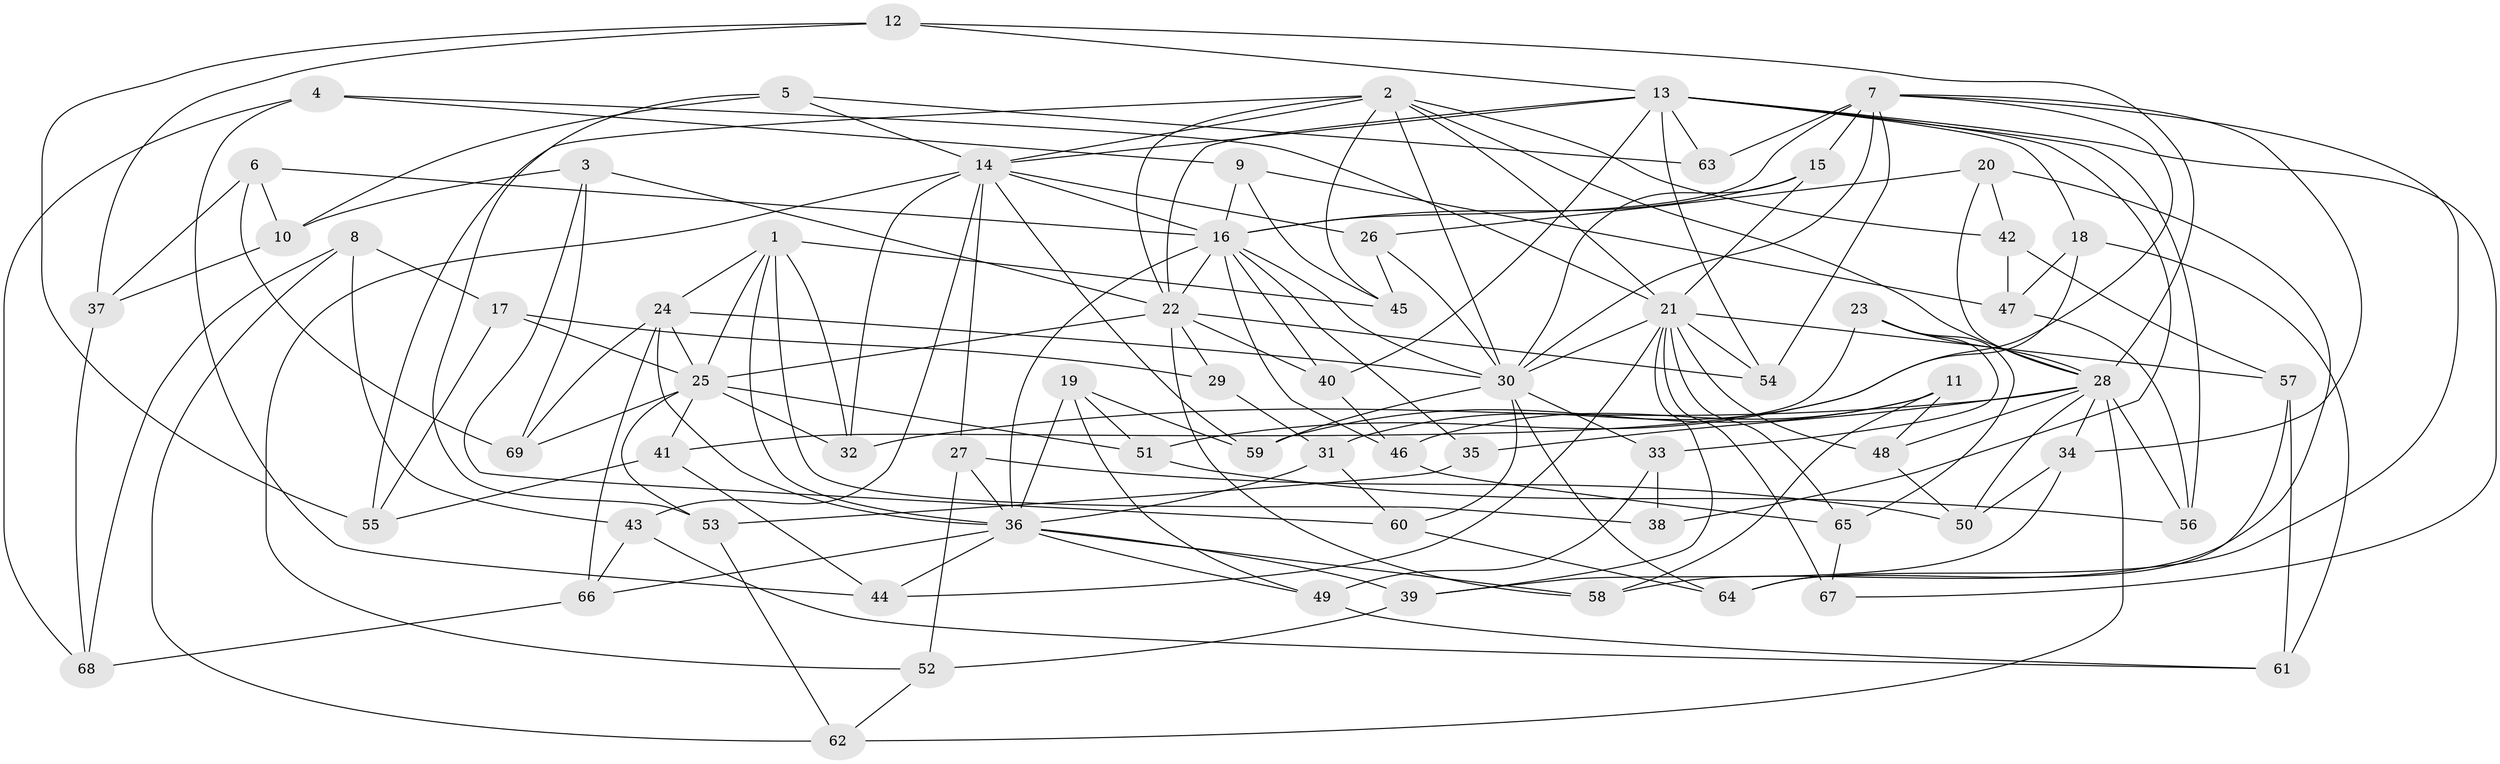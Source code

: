 // original degree distribution, {4: 1.0}
// Generated by graph-tools (version 1.1) at 2025/53/03/04/25 22:53:43]
// undirected, 69 vertices, 170 edges
graph export_dot {
  node [color=gray90,style=filled];
  1;
  2;
  3;
  4;
  5;
  6;
  7;
  8;
  9;
  10;
  11;
  12;
  13;
  14;
  15;
  16;
  17;
  18;
  19;
  20;
  21;
  22;
  23;
  24;
  25;
  26;
  27;
  28;
  29;
  30;
  31;
  32;
  33;
  34;
  35;
  36;
  37;
  38;
  39;
  40;
  41;
  42;
  43;
  44;
  45;
  46;
  47;
  48;
  49;
  50;
  51;
  52;
  53;
  54;
  55;
  56;
  57;
  58;
  59;
  60;
  61;
  62;
  63;
  64;
  65;
  66;
  67;
  68;
  69;
  1 -- 24 [weight=2.0];
  1 -- 25 [weight=1.0];
  1 -- 32 [weight=1.0];
  1 -- 36 [weight=1.0];
  1 -- 38 [weight=2.0];
  1 -- 45 [weight=1.0];
  2 -- 14 [weight=1.0];
  2 -- 21 [weight=1.0];
  2 -- 22 [weight=1.0];
  2 -- 28 [weight=1.0];
  2 -- 30 [weight=1.0];
  2 -- 42 [weight=1.0];
  2 -- 45 [weight=1.0];
  2 -- 55 [weight=1.0];
  3 -- 10 [weight=1.0];
  3 -- 22 [weight=1.0];
  3 -- 60 [weight=1.0];
  3 -- 69 [weight=1.0];
  4 -- 9 [weight=1.0];
  4 -- 21 [weight=1.0];
  4 -- 44 [weight=1.0];
  4 -- 68 [weight=1.0];
  5 -- 10 [weight=1.0];
  5 -- 14 [weight=1.0];
  5 -- 53 [weight=1.0];
  5 -- 63 [weight=1.0];
  6 -- 10 [weight=1.0];
  6 -- 16 [weight=1.0];
  6 -- 37 [weight=1.0];
  6 -- 69 [weight=1.0];
  7 -- 15 [weight=1.0];
  7 -- 16 [weight=1.0];
  7 -- 30 [weight=2.0];
  7 -- 34 [weight=1.0];
  7 -- 51 [weight=1.0];
  7 -- 54 [weight=1.0];
  7 -- 63 [weight=2.0];
  7 -- 64 [weight=1.0];
  8 -- 17 [weight=1.0];
  8 -- 43 [weight=1.0];
  8 -- 62 [weight=1.0];
  8 -- 68 [weight=1.0];
  9 -- 16 [weight=1.0];
  9 -- 45 [weight=1.0];
  9 -- 47 [weight=1.0];
  10 -- 37 [weight=1.0];
  11 -- 46 [weight=1.0];
  11 -- 48 [weight=1.0];
  11 -- 58 [weight=1.0];
  11 -- 59 [weight=1.0];
  12 -- 13 [weight=1.0];
  12 -- 28 [weight=1.0];
  12 -- 37 [weight=1.0];
  12 -- 55 [weight=1.0];
  13 -- 14 [weight=1.0];
  13 -- 18 [weight=1.0];
  13 -- 22 [weight=1.0];
  13 -- 38 [weight=1.0];
  13 -- 40 [weight=1.0];
  13 -- 54 [weight=1.0];
  13 -- 56 [weight=1.0];
  13 -- 63 [weight=1.0];
  13 -- 67 [weight=1.0];
  14 -- 16 [weight=1.0];
  14 -- 26 [weight=1.0];
  14 -- 27 [weight=1.0];
  14 -- 32 [weight=1.0];
  14 -- 43 [weight=1.0];
  14 -- 52 [weight=1.0];
  14 -- 59 [weight=1.0];
  15 -- 16 [weight=1.0];
  15 -- 21 [weight=1.0];
  15 -- 30 [weight=1.0];
  16 -- 22 [weight=1.0];
  16 -- 30 [weight=1.0];
  16 -- 35 [weight=1.0];
  16 -- 36 [weight=2.0];
  16 -- 40 [weight=1.0];
  16 -- 46 [weight=1.0];
  17 -- 25 [weight=1.0];
  17 -- 29 [weight=1.0];
  17 -- 55 [weight=1.0];
  18 -- 31 [weight=1.0];
  18 -- 47 [weight=1.0];
  18 -- 61 [weight=1.0];
  19 -- 36 [weight=1.0];
  19 -- 49 [weight=1.0];
  19 -- 51 [weight=1.0];
  19 -- 59 [weight=1.0];
  20 -- 26 [weight=1.0];
  20 -- 28 [weight=1.0];
  20 -- 42 [weight=1.0];
  20 -- 58 [weight=1.0];
  21 -- 30 [weight=1.0];
  21 -- 39 [weight=1.0];
  21 -- 44 [weight=1.0];
  21 -- 48 [weight=1.0];
  21 -- 54 [weight=1.0];
  21 -- 57 [weight=1.0];
  21 -- 65 [weight=1.0];
  21 -- 67 [weight=2.0];
  22 -- 25 [weight=1.0];
  22 -- 29 [weight=2.0];
  22 -- 40 [weight=1.0];
  22 -- 54 [weight=1.0];
  22 -- 58 [weight=1.0];
  23 -- 28 [weight=1.0];
  23 -- 33 [weight=1.0];
  23 -- 41 [weight=1.0];
  23 -- 65 [weight=1.0];
  24 -- 25 [weight=2.0];
  24 -- 30 [weight=1.0];
  24 -- 36 [weight=1.0];
  24 -- 66 [weight=1.0];
  24 -- 69 [weight=1.0];
  25 -- 32 [weight=1.0];
  25 -- 41 [weight=1.0];
  25 -- 51 [weight=1.0];
  25 -- 53 [weight=1.0];
  25 -- 69 [weight=1.0];
  26 -- 30 [weight=1.0];
  26 -- 45 [weight=1.0];
  27 -- 36 [weight=1.0];
  27 -- 50 [weight=1.0];
  27 -- 52 [weight=1.0];
  28 -- 32 [weight=1.0];
  28 -- 34 [weight=1.0];
  28 -- 35 [weight=2.0];
  28 -- 48 [weight=1.0];
  28 -- 50 [weight=1.0];
  28 -- 56 [weight=1.0];
  28 -- 62 [weight=1.0];
  29 -- 31 [weight=1.0];
  30 -- 33 [weight=1.0];
  30 -- 59 [weight=1.0];
  30 -- 60 [weight=1.0];
  30 -- 64 [weight=1.0];
  31 -- 36 [weight=1.0];
  31 -- 60 [weight=1.0];
  33 -- 38 [weight=1.0];
  33 -- 49 [weight=1.0];
  34 -- 39 [weight=1.0];
  34 -- 50 [weight=1.0];
  35 -- 53 [weight=1.0];
  36 -- 39 [weight=1.0];
  36 -- 44 [weight=1.0];
  36 -- 49 [weight=1.0];
  36 -- 58 [weight=1.0];
  36 -- 66 [weight=1.0];
  37 -- 68 [weight=1.0];
  39 -- 52 [weight=1.0];
  40 -- 46 [weight=1.0];
  41 -- 44 [weight=1.0];
  41 -- 55 [weight=1.0];
  42 -- 47 [weight=1.0];
  42 -- 57 [weight=1.0];
  43 -- 61 [weight=1.0];
  43 -- 66 [weight=1.0];
  46 -- 65 [weight=1.0];
  47 -- 56 [weight=1.0];
  48 -- 50 [weight=1.0];
  49 -- 61 [weight=1.0];
  51 -- 56 [weight=1.0];
  52 -- 62 [weight=1.0];
  53 -- 62 [weight=1.0];
  57 -- 61 [weight=1.0];
  57 -- 64 [weight=1.0];
  60 -- 64 [weight=1.0];
  65 -- 67 [weight=1.0];
  66 -- 68 [weight=1.0];
}

